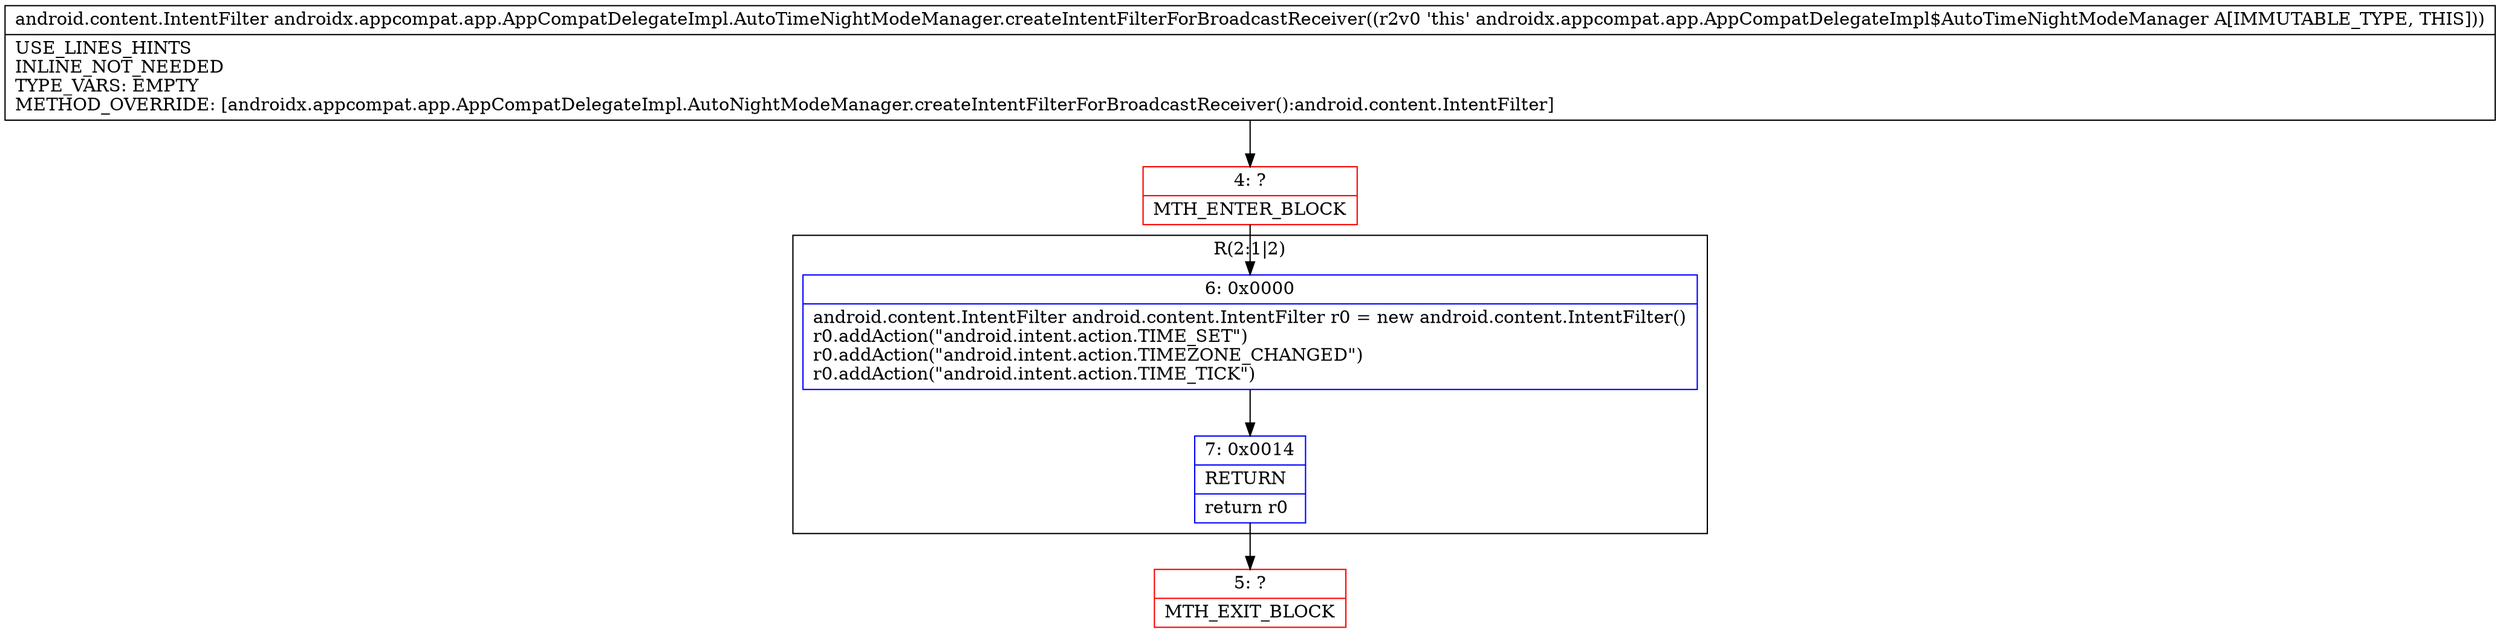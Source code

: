 digraph "CFG forandroidx.appcompat.app.AppCompatDelegateImpl.AutoTimeNightModeManager.createIntentFilterForBroadcastReceiver()Landroid\/content\/IntentFilter;" {
subgraph cluster_Region_296339859 {
label = "R(2:1|2)";
node [shape=record,color=blue];
Node_6 [shape=record,label="{6\:\ 0x0000|android.content.IntentFilter android.content.IntentFilter r0 = new android.content.IntentFilter()\lr0.addAction(\"android.intent.action.TIME_SET\")\lr0.addAction(\"android.intent.action.TIMEZONE_CHANGED\")\lr0.addAction(\"android.intent.action.TIME_TICK\")\l}"];
Node_7 [shape=record,label="{7\:\ 0x0014|RETURN\l|return r0\l}"];
}
Node_4 [shape=record,color=red,label="{4\:\ ?|MTH_ENTER_BLOCK\l}"];
Node_5 [shape=record,color=red,label="{5\:\ ?|MTH_EXIT_BLOCK\l}"];
MethodNode[shape=record,label="{android.content.IntentFilter androidx.appcompat.app.AppCompatDelegateImpl.AutoTimeNightModeManager.createIntentFilterForBroadcastReceiver((r2v0 'this' androidx.appcompat.app.AppCompatDelegateImpl$AutoTimeNightModeManager A[IMMUTABLE_TYPE, THIS]))  | USE_LINES_HINTS\lINLINE_NOT_NEEDED\lTYPE_VARS: EMPTY\lMETHOD_OVERRIDE: [androidx.appcompat.app.AppCompatDelegateImpl.AutoNightModeManager.createIntentFilterForBroadcastReceiver():android.content.IntentFilter]\l}"];
MethodNode -> Node_4;Node_6 -> Node_7;
Node_7 -> Node_5;
Node_4 -> Node_6;
}

